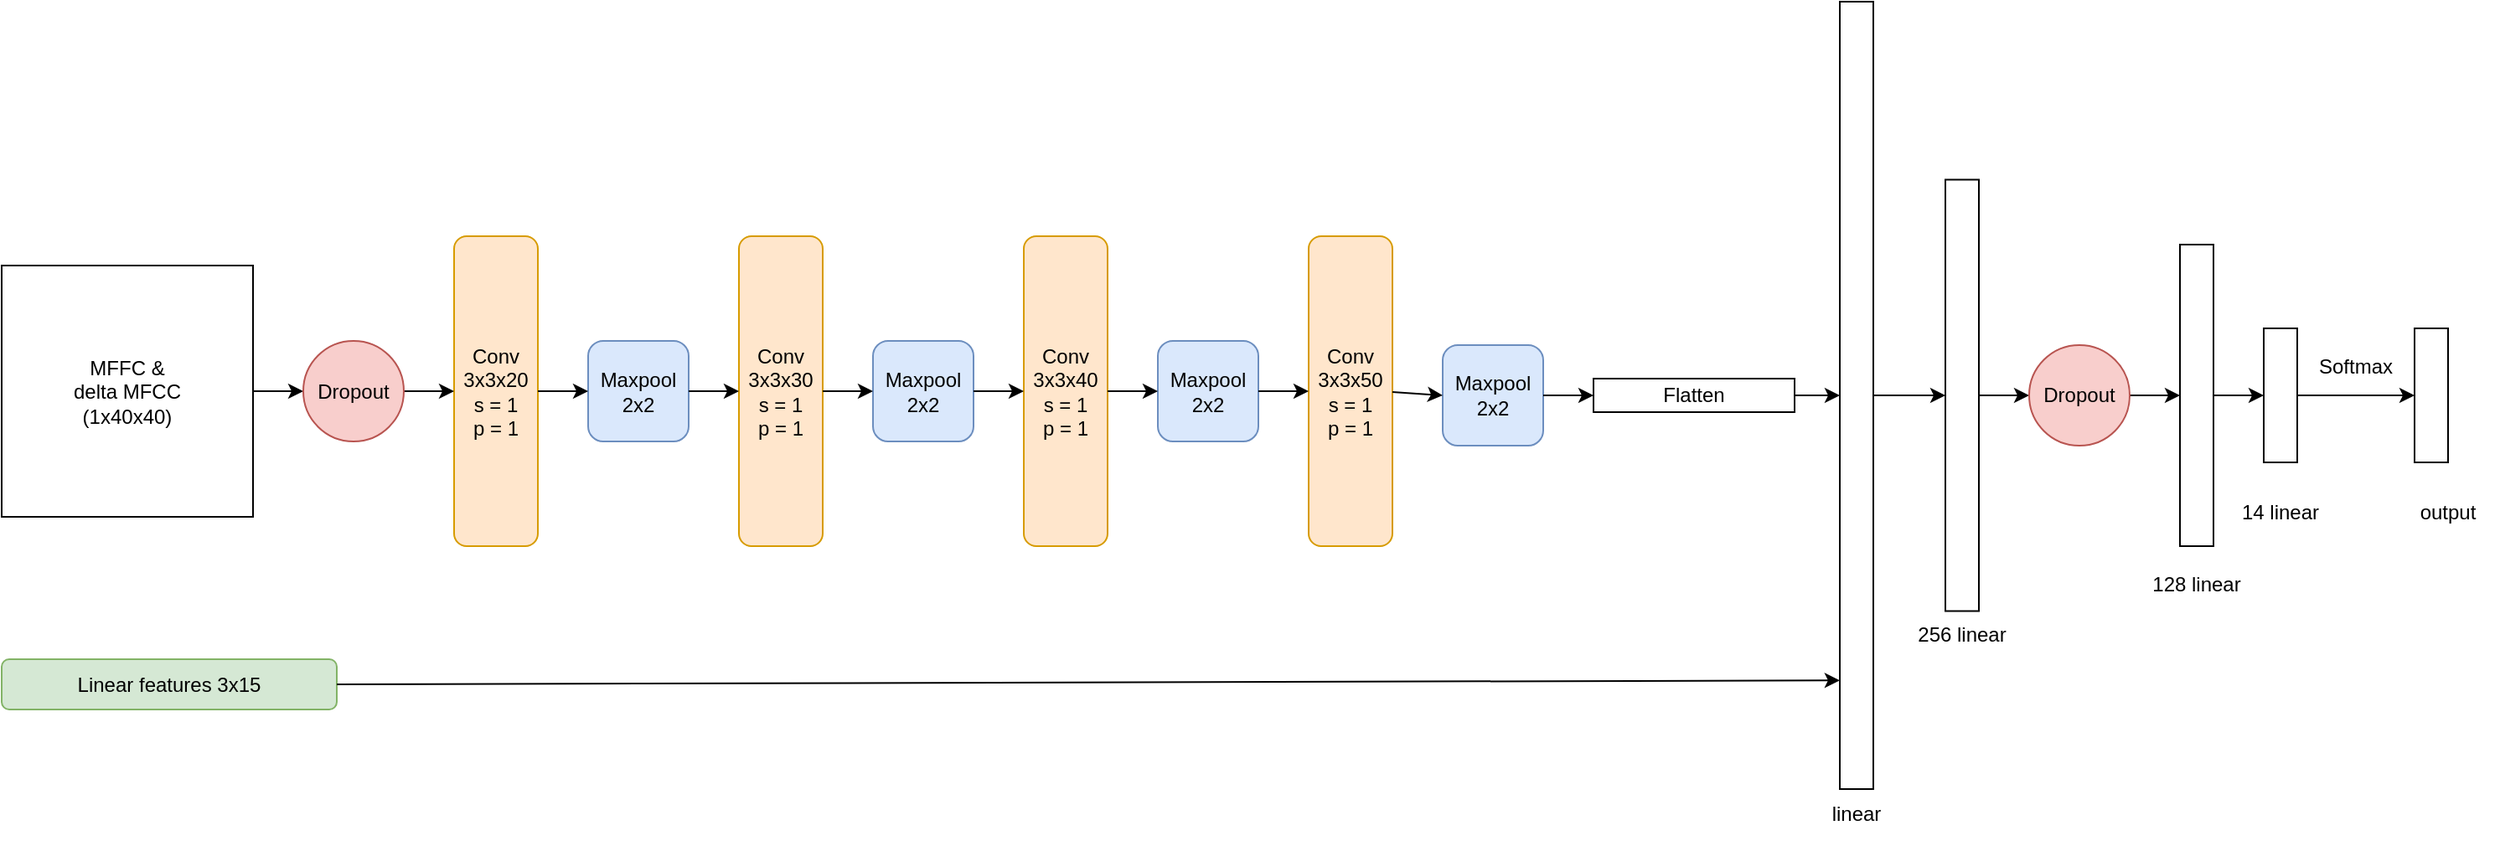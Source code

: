 <mxfile version="22.1.21" type="device">
  <diagram name="Page-1" id="H2nkmMe4zeBrp3ngLw4y">
    <mxGraphModel dx="2795" dy="2243" grid="1" gridSize="10" guides="1" tooltips="1" connect="1" arrows="1" fold="1" page="1" pageScale="1" pageWidth="827" pageHeight="1169" math="0" shadow="0">
      <root>
        <mxCell id="0" />
        <mxCell id="1" parent="0" />
        <mxCell id="Tw-02jlCkX2oVBux-7ap-1" value="Conv&lt;br&gt;3x3x20&lt;br&gt;s = 1&lt;br&gt;p = 1" style="rounded=1;whiteSpace=wrap;html=1;fillColor=#ffe6cc;strokeColor=#d79b00;" parent="1" vertex="1">
          <mxGeometry x="-130" y="110" width="50" height="185" as="geometry" />
        </mxCell>
        <mxCell id="Tw-02jlCkX2oVBux-7ap-4" value="Maxpool 2x2" style="rounded=1;whiteSpace=wrap;html=1;fillColor=#dae8fc;strokeColor=#6c8ebf;" parent="1" vertex="1">
          <mxGeometry x="-50" y="172.5" width="60" height="60" as="geometry" />
        </mxCell>
        <mxCell id="Tw-02jlCkX2oVBux-7ap-7" value="Conv&lt;br&gt;3x3x40&lt;br&gt;s = 1&lt;br&gt;p = 1" style="rounded=1;whiteSpace=wrap;html=1;fillColor=#ffe6cc;strokeColor=#d79b00;" parent="1" vertex="1">
          <mxGeometry x="210" y="110" width="50" height="185" as="geometry" />
        </mxCell>
        <mxCell id="Tw-02jlCkX2oVBux-7ap-8" value="Maxpool 2x2" style="rounded=1;whiteSpace=wrap;html=1;fillColor=#dae8fc;strokeColor=#6c8ebf;" parent="1" vertex="1">
          <mxGeometry x="460" y="175" width="60" height="60" as="geometry" />
        </mxCell>
        <mxCell id="Tw-02jlCkX2oVBux-7ap-9" value="Conv&lt;br&gt;3x3x30&lt;br&gt;s = 1&lt;br&gt;p = 1" style="rounded=1;whiteSpace=wrap;html=1;fillColor=#ffe6cc;strokeColor=#d79b00;" parent="1" vertex="1">
          <mxGeometry x="40" y="110" width="50" height="185" as="geometry" />
        </mxCell>
        <mxCell id="Tw-02jlCkX2oVBux-7ap-10" value="Maxpool 2x2" style="rounded=1;whiteSpace=wrap;html=1;fillColor=#dae8fc;strokeColor=#6c8ebf;" parent="1" vertex="1">
          <mxGeometry x="120" y="172.5" width="60" height="60" as="geometry" />
        </mxCell>
        <mxCell id="Tw-02jlCkX2oVBux-7ap-12" value="Linear features 3x15" style="rounded=1;whiteSpace=wrap;html=1;fillColor=#d5e8d4;strokeColor=#82b366;" parent="1" vertex="1">
          <mxGeometry x="-400" y="362.5" width="200" height="30" as="geometry" />
        </mxCell>
        <mxCell id="Tw-02jlCkX2oVBux-7ap-13" value="Flatten" style="rounded=0;whiteSpace=wrap;html=1;" parent="1" vertex="1">
          <mxGeometry x="550" y="195" width="120" height="20" as="geometry" />
        </mxCell>
        <mxCell id="Tw-02jlCkX2oVBux-7ap-15" value="" style="rounded=0;whiteSpace=wrap;html=1;" parent="1" vertex="1">
          <mxGeometry x="697" y="-30" width="20" height="470" as="geometry" />
        </mxCell>
        <mxCell id="Tw-02jlCkX2oVBux-7ap-17" value="" style="rounded=0;whiteSpace=wrap;html=1;" parent="1" vertex="1">
          <mxGeometry x="760" y="76.25" width="20" height="257.5" as="geometry" />
        </mxCell>
        <mxCell id="Tw-02jlCkX2oVBux-7ap-18" value="256 linear" style="text;html=1;strokeColor=none;fillColor=none;align=center;verticalAlign=middle;whiteSpace=wrap;rounded=0;" parent="1" vertex="1">
          <mxGeometry x="740" y="332.5" width="60" height="30" as="geometry" />
        </mxCell>
        <mxCell id="Tw-02jlCkX2oVBux-7ap-19" value="linear" style="text;html=1;strokeColor=none;fillColor=none;align=center;verticalAlign=middle;whiteSpace=wrap;rounded=0;" parent="1" vertex="1">
          <mxGeometry x="677" y="440" width="60" height="30" as="geometry" />
        </mxCell>
        <mxCell id="Tw-02jlCkX2oVBux-7ap-21" value="MFFC &amp;amp;&lt;br&gt;delta MFCC&lt;br&gt;(1x40x40)" style="whiteSpace=wrap;html=1;aspect=fixed;" parent="1" vertex="1">
          <mxGeometry x="-400" y="127.5" width="150" height="150" as="geometry" />
        </mxCell>
        <mxCell id="Tw-02jlCkX2oVBux-7ap-38" value="" style="rounded=0;whiteSpace=wrap;html=1;" parent="1" vertex="1">
          <mxGeometry x="950" y="165" width="20" height="80" as="geometry" />
        </mxCell>
        <mxCell id="Tw-02jlCkX2oVBux-7ap-39" value="14 linear" style="text;html=1;strokeColor=none;fillColor=none;align=center;verticalAlign=middle;whiteSpace=wrap;rounded=0;" parent="1" vertex="1">
          <mxGeometry x="930" y="260" width="60" height="30" as="geometry" />
        </mxCell>
        <mxCell id="Tw-02jlCkX2oVBux-7ap-42" value="output" style="text;html=1;strokeColor=none;fillColor=none;align=center;verticalAlign=middle;whiteSpace=wrap;rounded=0;" parent="1" vertex="1">
          <mxGeometry x="1030" y="260" width="60" height="30" as="geometry" />
        </mxCell>
        <mxCell id="Tw-02jlCkX2oVBux-7ap-43" value="" style="endArrow=classic;html=1;rounded=0;exitX=1;exitY=0.5;exitDx=0;exitDy=0;entryX=0;entryY=0.5;entryDx=0;entryDy=0;" parent="1" source="Tw-02jlCkX2oVBux-7ap-11" target="Tw-02jlCkX2oVBux-7ap-1" edge="1">
          <mxGeometry width="50" height="50" relative="1" as="geometry">
            <mxPoint x="-120" y="180" as="sourcePoint" />
            <mxPoint x="-70" y="130" as="targetPoint" />
          </mxGeometry>
        </mxCell>
        <mxCell id="Tw-02jlCkX2oVBux-7ap-44" value="" style="endArrow=classic;html=1;rounded=0;exitX=1;exitY=0.5;exitDx=0;exitDy=0;entryX=0;entryY=0.5;entryDx=0;entryDy=0;" parent="1" source="Tw-02jlCkX2oVBux-7ap-1" target="Tw-02jlCkX2oVBux-7ap-4" edge="1">
          <mxGeometry width="50" height="50" relative="1" as="geometry">
            <mxPoint x="-80" y="410" as="sourcePoint" />
            <mxPoint x="-30" y="360" as="targetPoint" />
          </mxGeometry>
        </mxCell>
        <mxCell id="Tw-02jlCkX2oVBux-7ap-45" value="" style="endArrow=classic;html=1;rounded=0;exitX=1;exitY=0.5;exitDx=0;exitDy=0;entryX=0;entryY=0.5;entryDx=0;entryDy=0;" parent="1" source="Tw-02jlCkX2oVBux-7ap-4" target="Tw-02jlCkX2oVBux-7ap-9" edge="1">
          <mxGeometry width="50" height="50" relative="1" as="geometry">
            <mxPoint x="-120" y="180" as="sourcePoint" />
            <mxPoint x="-70" y="130" as="targetPoint" />
          </mxGeometry>
        </mxCell>
        <mxCell id="Tw-02jlCkX2oVBux-7ap-46" value="" style="endArrow=classic;html=1;rounded=0;exitX=1;exitY=0.5;exitDx=0;exitDy=0;entryX=0;entryY=0.5;entryDx=0;entryDy=0;" parent="1" source="Tw-02jlCkX2oVBux-7ap-9" target="Tw-02jlCkX2oVBux-7ap-10" edge="1">
          <mxGeometry width="50" height="50" relative="1" as="geometry">
            <mxPoint x="60" y="490" as="sourcePoint" />
            <mxPoint x="110" y="440" as="targetPoint" />
          </mxGeometry>
        </mxCell>
        <mxCell id="Tw-02jlCkX2oVBux-7ap-47" value="" style="endArrow=classic;html=1;rounded=0;exitX=1;exitY=0.5;exitDx=0;exitDy=0;entryX=0;entryY=0.5;entryDx=0;entryDy=0;" parent="1" source="Tw-02jlCkX2oVBux-7ap-10" target="Tw-02jlCkX2oVBux-7ap-7" edge="1">
          <mxGeometry width="50" height="50" relative="1" as="geometry">
            <mxPoint x="170" y="470" as="sourcePoint" />
            <mxPoint x="220" y="420" as="targetPoint" />
          </mxGeometry>
        </mxCell>
        <mxCell id="Tw-02jlCkX2oVBux-7ap-50" value="" style="endArrow=classic;html=1;rounded=0;entryX=0;entryY=0.5;entryDx=0;entryDy=0;" parent="1" source="Tw-02jlCkX2oVBux-7ap-8" target="Tw-02jlCkX2oVBux-7ap-13" edge="1">
          <mxGeometry width="50" height="50" relative="1" as="geometry">
            <mxPoint x="520" y="582.5" as="sourcePoint" />
            <mxPoint x="570" y="532.5" as="targetPoint" />
          </mxGeometry>
        </mxCell>
        <mxCell id="Tw-02jlCkX2oVBux-7ap-52" value="" style="endArrow=classic;html=1;rounded=0;exitX=1;exitY=0.5;exitDx=0;exitDy=0;entryX=0;entryY=0.5;entryDx=0;entryDy=0;" parent="1" source="Tw-02jlCkX2oVBux-7ap-13" target="Tw-02jlCkX2oVBux-7ap-15" edge="1">
          <mxGeometry width="50" height="50" relative="1" as="geometry">
            <mxPoint x="580" y="512.5" as="sourcePoint" />
            <mxPoint x="630" y="462.5" as="targetPoint" />
          </mxGeometry>
        </mxCell>
        <mxCell id="Tw-02jlCkX2oVBux-7ap-54" value="" style="endArrow=classic;html=1;rounded=0;exitX=1;exitY=0.5;exitDx=0;exitDy=0;entryX=0;entryY=0.5;entryDx=0;entryDy=0;" parent="1" source="Tw-02jlCkX2oVBux-7ap-15" target="Tw-02jlCkX2oVBux-7ap-17" edge="1">
          <mxGeometry width="50" height="50" relative="1" as="geometry">
            <mxPoint x="910" y="422.5" as="sourcePoint" />
            <mxPoint x="960" y="372.5" as="targetPoint" />
          </mxGeometry>
        </mxCell>
        <mxCell id="Tw-02jlCkX2oVBux-7ap-55" value="" style="endArrow=classic;html=1;rounded=0;exitX=1;exitY=0.5;exitDx=0;exitDy=0;entryX=0;entryY=0.5;entryDx=0;entryDy=0;" parent="1" source="Tw-02jlCkX2oVBux-7ap-17" target="R6tIEC3KbgyqUBrbL0ya-14" edge="1">
          <mxGeometry width="50" height="50" relative="1" as="geometry">
            <mxPoint x="850" y="442.5" as="sourcePoint" />
            <mxPoint x="810.0" y="205" as="targetPoint" />
          </mxGeometry>
        </mxCell>
        <mxCell id="Tw-02jlCkX2oVBux-7ap-57" value="" style="endArrow=classic;html=1;rounded=0;exitX=1;exitY=0.5;exitDx=0;exitDy=0;entryX=0;entryY=0.5;entryDx=0;entryDy=0;" parent="1" source="Tw-02jlCkX2oVBux-7ap-38" target="R6tIEC3KbgyqUBrbL0ya-11" edge="1">
          <mxGeometry width="50" height="50" relative="1" as="geometry">
            <mxPoint x="1050" y="420" as="sourcePoint" />
            <mxPoint x="1050" y="207.5" as="targetPoint" />
          </mxGeometry>
        </mxCell>
        <mxCell id="Tw-02jlCkX2oVBux-7ap-58" value="Softmax" style="text;html=1;strokeColor=none;fillColor=none;align=center;verticalAlign=middle;whiteSpace=wrap;rounded=0;" parent="1" vertex="1">
          <mxGeometry x="970" y="172.5" width="70" height="30" as="geometry" />
        </mxCell>
        <mxCell id="R6tIEC3KbgyqUBrbL0ya-1" value="Conv&lt;br&gt;3x3x50&lt;br&gt;s = 1&lt;br&gt;p = 1" style="rounded=1;whiteSpace=wrap;html=1;fillColor=#ffe6cc;strokeColor=#d79b00;" vertex="1" parent="1">
          <mxGeometry x="380" y="110" width="50" height="185" as="geometry" />
        </mxCell>
        <mxCell id="R6tIEC3KbgyqUBrbL0ya-2" value="Maxpool 2x2" style="rounded=1;whiteSpace=wrap;html=1;fillColor=#dae8fc;strokeColor=#6c8ebf;" vertex="1" parent="1">
          <mxGeometry x="290" y="172.5" width="60" height="60" as="geometry" />
        </mxCell>
        <mxCell id="R6tIEC3KbgyqUBrbL0ya-3" value="" style="endArrow=classic;html=1;rounded=0;exitX=1;exitY=0.5;exitDx=0;exitDy=0;entryX=0;entryY=0.5;entryDx=0;entryDy=0;" edge="1" parent="1" source="R6tIEC3KbgyqUBrbL0ya-2" target="R6tIEC3KbgyqUBrbL0ya-1">
          <mxGeometry width="50" height="50" relative="1" as="geometry">
            <mxPoint x="340" y="470" as="sourcePoint" />
            <mxPoint x="390" y="420" as="targetPoint" />
          </mxGeometry>
        </mxCell>
        <mxCell id="R6tIEC3KbgyqUBrbL0ya-4" value="" style="endArrow=classic;html=1;rounded=0;exitX=1;exitY=0.5;exitDx=0;exitDy=0;entryX=0;entryY=0.5;entryDx=0;entryDy=0;" edge="1" parent="1" source="Tw-02jlCkX2oVBux-7ap-21" target="Tw-02jlCkX2oVBux-7ap-11">
          <mxGeometry width="50" height="50" relative="1" as="geometry">
            <mxPoint x="-200" y="215" as="sourcePoint" />
            <mxPoint x="-130" y="203" as="targetPoint" />
          </mxGeometry>
        </mxCell>
        <mxCell id="Tw-02jlCkX2oVBux-7ap-11" value="Dropout" style="ellipse;whiteSpace=wrap;html=1;aspect=fixed;fillColor=#f8cecc;strokeColor=#b85450;" parent="1" vertex="1">
          <mxGeometry x="-220" y="172.5" width="60" height="60" as="geometry" />
        </mxCell>
        <mxCell id="R6tIEC3KbgyqUBrbL0ya-5" value="" style="endArrow=classic;html=1;rounded=0;exitX=1;exitY=0.5;exitDx=0;exitDy=0;entryX=0;entryY=0.5;entryDx=0;entryDy=0;" edge="1" parent="1" source="Tw-02jlCkX2oVBux-7ap-7" target="R6tIEC3KbgyqUBrbL0ya-2">
          <mxGeometry width="50" height="50" relative="1" as="geometry">
            <mxPoint x="170" y="90" as="sourcePoint" />
            <mxPoint x="220" y="40" as="targetPoint" />
          </mxGeometry>
        </mxCell>
        <mxCell id="R6tIEC3KbgyqUBrbL0ya-7" value="" style="endArrow=classic;html=1;rounded=0;entryX=0;entryY=0.5;entryDx=0;entryDy=0;" edge="1" parent="1" target="Tw-02jlCkX2oVBux-7ap-8">
          <mxGeometry width="50" height="50" relative="1" as="geometry">
            <mxPoint x="430" y="203" as="sourcePoint" />
            <mxPoint x="470" y="160" as="targetPoint" />
          </mxGeometry>
        </mxCell>
        <mxCell id="R6tIEC3KbgyqUBrbL0ya-8" value="" style="rounded=0;whiteSpace=wrap;html=1;" vertex="1" parent="1">
          <mxGeometry x="900" y="115" width="20" height="180" as="geometry" />
        </mxCell>
        <mxCell id="R6tIEC3KbgyqUBrbL0ya-9" value="" style="endArrow=classic;html=1;rounded=0;exitX=1;exitY=0.5;exitDx=0;exitDy=0;entryX=0;entryY=0.5;entryDx=0;entryDy=0;" edge="1" parent="1" target="R6tIEC3KbgyqUBrbL0ya-8" source="R6tIEC3KbgyqUBrbL0ya-14">
          <mxGeometry width="50" height="50" relative="1" as="geometry">
            <mxPoint x="885.0" y="205" as="sourcePoint" />
            <mxPoint x="1113" y="465" as="targetPoint" />
          </mxGeometry>
        </mxCell>
        <mxCell id="R6tIEC3KbgyqUBrbL0ya-10" value="" style="endArrow=classic;html=1;rounded=0;exitX=1;exitY=0.5;exitDx=0;exitDy=0;entryX=0;entryY=0.5;entryDx=0;entryDy=0;" edge="1" parent="1" source="R6tIEC3KbgyqUBrbL0ya-8" target="Tw-02jlCkX2oVBux-7ap-38">
          <mxGeometry width="50" height="50" relative="1" as="geometry">
            <mxPoint x="910" y="470" as="sourcePoint" />
            <mxPoint x="960" y="420" as="targetPoint" />
          </mxGeometry>
        </mxCell>
        <mxCell id="R6tIEC3KbgyqUBrbL0ya-11" value="" style="rounded=0;whiteSpace=wrap;html=1;" vertex="1" parent="1">
          <mxGeometry x="1040" y="165" width="20" height="80" as="geometry" />
        </mxCell>
        <mxCell id="R6tIEC3KbgyqUBrbL0ya-12" value="128 linear" style="text;html=1;strokeColor=none;fillColor=none;align=center;verticalAlign=middle;whiteSpace=wrap;rounded=0;" vertex="1" parent="1">
          <mxGeometry x="880" y="302.5" width="60" height="30" as="geometry" />
        </mxCell>
        <mxCell id="R6tIEC3KbgyqUBrbL0ya-13" value="" style="endArrow=classic;html=1;rounded=0;exitX=1;exitY=0.5;exitDx=0;exitDy=0;entryX=-0.003;entryY=0.862;entryDx=0;entryDy=0;entryPerimeter=0;" edge="1" parent="1" source="Tw-02jlCkX2oVBux-7ap-12" target="Tw-02jlCkX2oVBux-7ap-15">
          <mxGeometry width="50" height="50" relative="1" as="geometry">
            <mxPoint x="-90" y="400" as="sourcePoint" />
            <mxPoint x="-40" y="350" as="targetPoint" />
          </mxGeometry>
        </mxCell>
        <mxCell id="R6tIEC3KbgyqUBrbL0ya-14" value="Dropout" style="ellipse;whiteSpace=wrap;html=1;aspect=fixed;fillColor=#f8cecc;strokeColor=#b85450;" vertex="1" parent="1">
          <mxGeometry x="810" y="175" width="60" height="60" as="geometry" />
        </mxCell>
      </root>
    </mxGraphModel>
  </diagram>
</mxfile>
